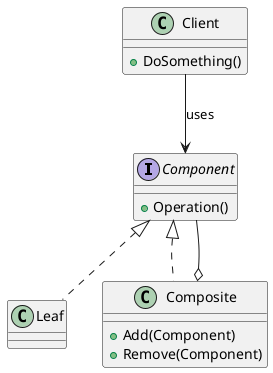 @startuml CompositePattern
interface Component {
  +Operation()
}
class Leaf
class Composite {
  +Add(Component)
  +Remove(Component)
}
class Client {
  +DoSomething()
}
Component <|.. Leaf
Component <|.. Composite
Composite o-- Component
Client --> Component : uses
@enduml
